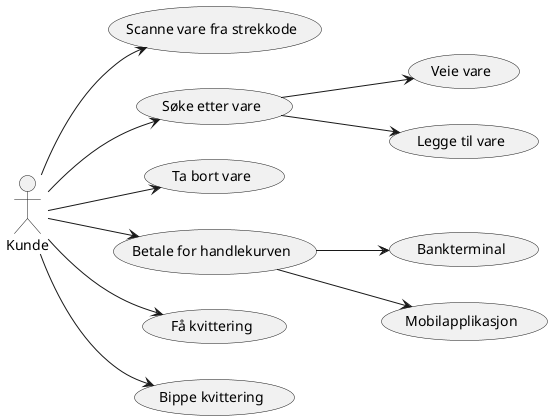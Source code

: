 @startuml
left to right direction
:Kunde: --> (Scanne vare fra strekkode)
:Kunde: --> (Søke etter vare)
(Søke etter vare) --> (Veie vare)
(Søke etter vare) --> (Legge til vare)
:Kunde: --> (Ta bort vare)
:Kunde: --> (Betale for handlekurven)
(Betale for handlekurven) --> (Bankterminal)
(Betale for handlekurven) --> (Mobilapplikasjon)
:Kunde: --> (Få kvittering)
:Kunde: --> (Bippe kvittering)
@enduml